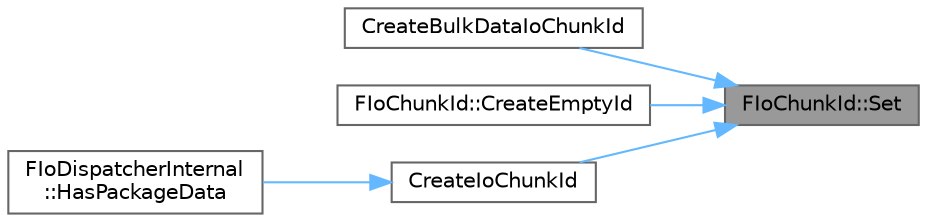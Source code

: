 digraph "FIoChunkId::Set"
{
 // INTERACTIVE_SVG=YES
 // LATEX_PDF_SIZE
  bgcolor="transparent";
  edge [fontname=Helvetica,fontsize=10,labelfontname=Helvetica,labelfontsize=10];
  node [fontname=Helvetica,fontsize=10,shape=box,height=0.2,width=0.4];
  rankdir="RL";
  Node1 [id="Node000001",label="FIoChunkId::Set",height=0.2,width=0.4,color="gray40", fillcolor="grey60", style="filled", fontcolor="black",tooltip=" "];
  Node1 -> Node2 [id="edge1_Node000001_Node000002",dir="back",color="steelblue1",style="solid",tooltip=" "];
  Node2 [id="Node000002",label="CreateBulkDataIoChunkId",height=0.2,width=0.4,color="grey40", fillcolor="white", style="filled",URL="$dc/d0d/IoChunkId_8h.html#a11ab2a3744442f4b834cc58cdedb9f4a",tooltip="Used to create a FIoChunkId that references a bulkdata chunk."];
  Node1 -> Node3 [id="edge2_Node000001_Node000003",dir="back",color="steelblue1",style="solid",tooltip=" "];
  Node3 [id="Node000003",label="FIoChunkId::CreateEmptyId",height=0.2,width=0.4,color="grey40", fillcolor="white", style="filled",URL="$d8/dda/classFIoChunkId.html#afa14fd0a6a7b025270cdc6bf8d69524c",tooltip=" "];
  Node1 -> Node4 [id="edge3_Node000001_Node000004",dir="back",color="steelblue1",style="solid",tooltip=" "];
  Node4 [id="Node000004",label="CreateIoChunkId",height=0.2,width=0.4,color="grey40", fillcolor="white", style="filled",URL="$dc/d0d/IoChunkId_8h.html#a3378ff606f6a8b6e4243fb56876a5151",tooltip="Creates a chunk identifier (generic – prefer specialized versions where possible)."];
  Node4 -> Node5 [id="edge4_Node000004_Node000005",dir="back",color="steelblue1",style="solid",tooltip=" "];
  Node5 [id="Node000005",label="FIoDispatcherInternal\l::HasPackageData",height=0.2,width=0.4,color="grey40", fillcolor="white", style="filled",URL="$d8/dd7/classFIoDispatcherInternal.html#ab955d7b617a5c82358a453ed5695c249",tooltip=" "];
}
